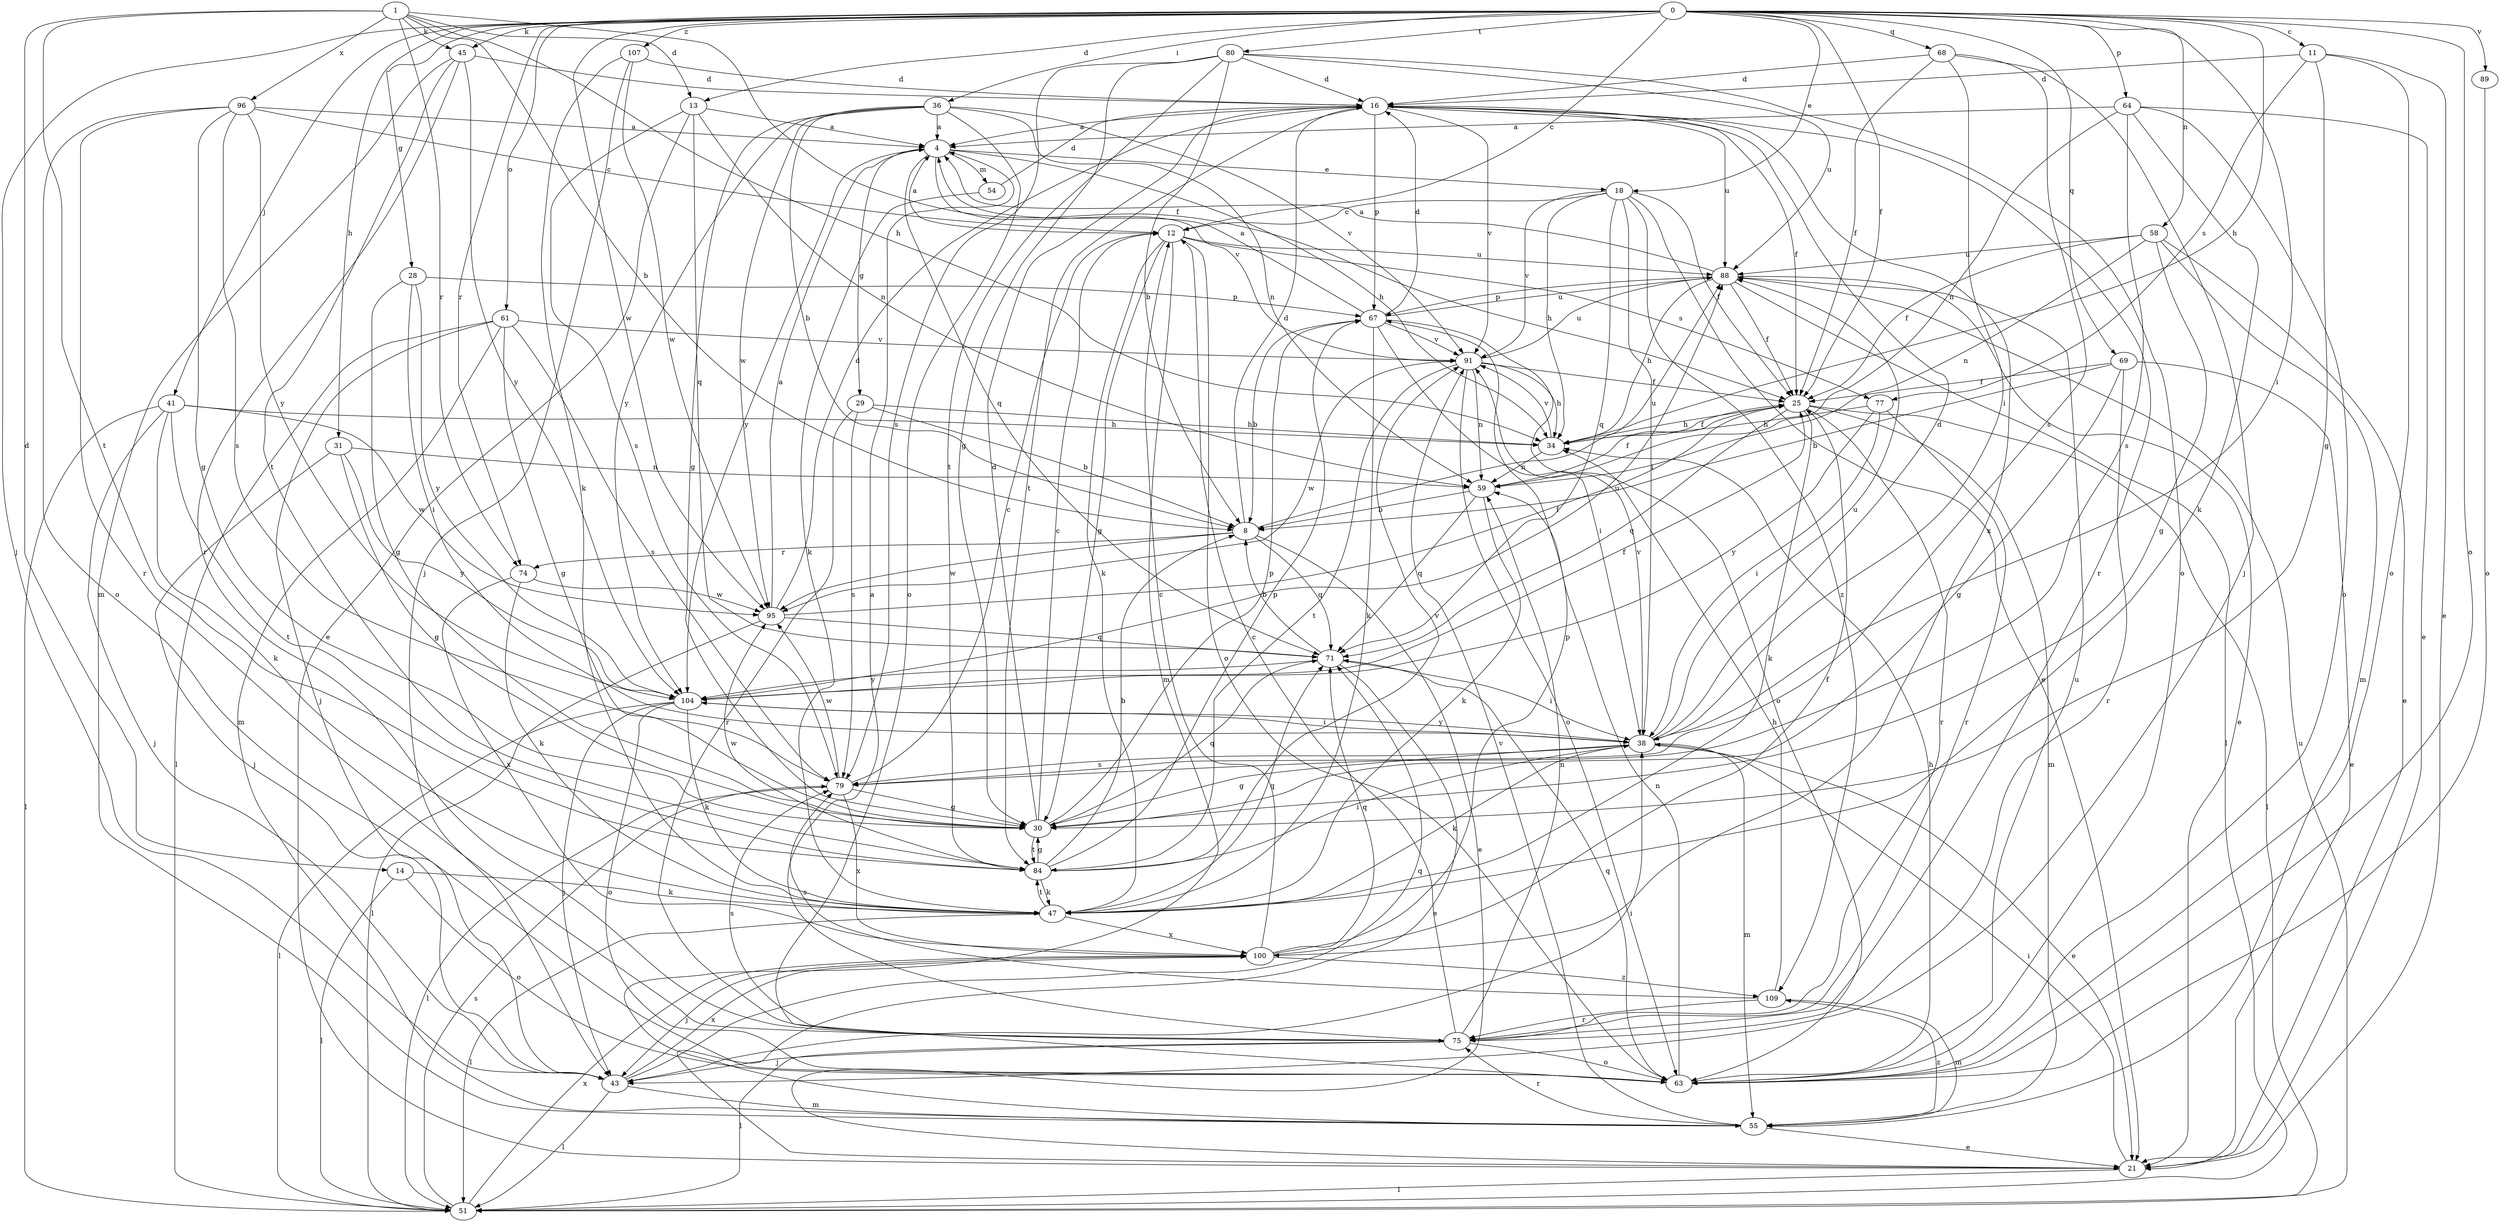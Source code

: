 strict digraph  {
0;
1;
4;
8;
11;
12;
13;
14;
16;
18;
21;
25;
28;
29;
30;
31;
34;
36;
38;
41;
43;
45;
47;
51;
54;
55;
58;
59;
61;
63;
64;
67;
68;
69;
71;
74;
75;
77;
79;
80;
84;
88;
89;
91;
95;
96;
100;
104;
107;
109;
0 -> 11  [label=c];
0 -> 12  [label=c];
0 -> 13  [label=d];
0 -> 18  [label=e];
0 -> 25  [label=f];
0 -> 28  [label=g];
0 -> 31  [label=h];
0 -> 34  [label=h];
0 -> 36  [label=i];
0 -> 38  [label=i];
0 -> 41  [label=j];
0 -> 43  [label=j];
0 -> 45  [label=k];
0 -> 58  [label=n];
0 -> 61  [label=o];
0 -> 63  [label=o];
0 -> 64  [label=p];
0 -> 68  [label=q];
0 -> 69  [label=q];
0 -> 74  [label=r];
0 -> 80  [label=t];
0 -> 89  [label=v];
0 -> 95  [label=w];
0 -> 107  [label=z];
1 -> 8  [label=b];
1 -> 13  [label=d];
1 -> 14  [label=d];
1 -> 25  [label=f];
1 -> 34  [label=h];
1 -> 45  [label=k];
1 -> 74  [label=r];
1 -> 84  [label=t];
1 -> 96  [label=x];
4 -> 18  [label=e];
4 -> 29  [label=g];
4 -> 34  [label=h];
4 -> 54  [label=m];
4 -> 71  [label=q];
4 -> 91  [label=v];
4 -> 104  [label=y];
8 -> 16  [label=d];
8 -> 21  [label=e];
8 -> 71  [label=q];
8 -> 74  [label=r];
8 -> 88  [label=u];
8 -> 95  [label=w];
11 -> 16  [label=d];
11 -> 21  [label=e];
11 -> 30  [label=g];
11 -> 63  [label=o];
11 -> 77  [label=s];
12 -> 4  [label=a];
12 -> 30  [label=g];
12 -> 47  [label=k];
12 -> 55  [label=m];
12 -> 63  [label=o];
12 -> 77  [label=s];
12 -> 88  [label=u];
13 -> 4  [label=a];
13 -> 21  [label=e];
13 -> 59  [label=n];
13 -> 71  [label=q];
13 -> 79  [label=s];
14 -> 47  [label=k];
14 -> 51  [label=l];
14 -> 63  [label=o];
16 -> 4  [label=a];
16 -> 25  [label=f];
16 -> 67  [label=p];
16 -> 75  [label=r];
16 -> 84  [label=t];
16 -> 88  [label=u];
16 -> 91  [label=v];
16 -> 100  [label=x];
18 -> 12  [label=c];
18 -> 21  [label=e];
18 -> 25  [label=f];
18 -> 34  [label=h];
18 -> 38  [label=i];
18 -> 71  [label=q];
18 -> 91  [label=v];
18 -> 109  [label=z];
21 -> 38  [label=i];
21 -> 51  [label=l];
25 -> 34  [label=h];
25 -> 47  [label=k];
25 -> 51  [label=l];
25 -> 55  [label=m];
25 -> 71  [label=q];
25 -> 75  [label=r];
28 -> 30  [label=g];
28 -> 38  [label=i];
28 -> 67  [label=p];
28 -> 104  [label=y];
29 -> 8  [label=b];
29 -> 34  [label=h];
29 -> 75  [label=r];
29 -> 79  [label=s];
30 -> 12  [label=c];
30 -> 16  [label=d];
30 -> 67  [label=p];
30 -> 71  [label=q];
30 -> 84  [label=t];
31 -> 30  [label=g];
31 -> 43  [label=j];
31 -> 59  [label=n];
31 -> 104  [label=y];
34 -> 25  [label=f];
34 -> 59  [label=n];
34 -> 91  [label=v];
36 -> 4  [label=a];
36 -> 8  [label=b];
36 -> 30  [label=g];
36 -> 59  [label=n];
36 -> 63  [label=o];
36 -> 91  [label=v];
36 -> 95  [label=w];
36 -> 104  [label=y];
38 -> 16  [label=d];
38 -> 21  [label=e];
38 -> 30  [label=g];
38 -> 47  [label=k];
38 -> 55  [label=m];
38 -> 79  [label=s];
38 -> 88  [label=u];
38 -> 91  [label=v];
38 -> 104  [label=y];
41 -> 34  [label=h];
41 -> 43  [label=j];
41 -> 47  [label=k];
41 -> 51  [label=l];
41 -> 84  [label=t];
41 -> 95  [label=w];
43 -> 38  [label=i];
43 -> 51  [label=l];
43 -> 55  [label=m];
43 -> 71  [label=q];
43 -> 100  [label=x];
45 -> 16  [label=d];
45 -> 55  [label=m];
45 -> 75  [label=r];
45 -> 84  [label=t];
45 -> 104  [label=y];
47 -> 51  [label=l];
47 -> 71  [label=q];
47 -> 84  [label=t];
47 -> 100  [label=x];
51 -> 79  [label=s];
51 -> 88  [label=u];
51 -> 100  [label=x];
54 -> 16  [label=d];
54 -> 47  [label=k];
55 -> 21  [label=e];
55 -> 75  [label=r];
55 -> 91  [label=v];
55 -> 109  [label=z];
58 -> 21  [label=e];
58 -> 25  [label=f];
58 -> 30  [label=g];
58 -> 55  [label=m];
58 -> 59  [label=n];
58 -> 88  [label=u];
59 -> 8  [label=b];
59 -> 25  [label=f];
59 -> 47  [label=k];
59 -> 71  [label=q];
61 -> 30  [label=g];
61 -> 43  [label=j];
61 -> 51  [label=l];
61 -> 55  [label=m];
61 -> 79  [label=s];
61 -> 91  [label=v];
63 -> 34  [label=h];
63 -> 59  [label=n];
63 -> 71  [label=q];
63 -> 88  [label=u];
64 -> 4  [label=a];
64 -> 21  [label=e];
64 -> 47  [label=k];
64 -> 59  [label=n];
64 -> 63  [label=o];
64 -> 79  [label=s];
67 -> 4  [label=a];
67 -> 8  [label=b];
67 -> 16  [label=d];
67 -> 38  [label=i];
67 -> 47  [label=k];
67 -> 63  [label=o];
67 -> 88  [label=u];
67 -> 91  [label=v];
68 -> 16  [label=d];
68 -> 25  [label=f];
68 -> 38  [label=i];
68 -> 43  [label=j];
68 -> 79  [label=s];
69 -> 8  [label=b];
69 -> 21  [label=e];
69 -> 25  [label=f];
69 -> 30  [label=g];
69 -> 75  [label=r];
71 -> 8  [label=b];
71 -> 21  [label=e];
71 -> 38  [label=i];
71 -> 104  [label=y];
74 -> 47  [label=k];
74 -> 95  [label=w];
74 -> 100  [label=x];
75 -> 4  [label=a];
75 -> 12  [label=c];
75 -> 43  [label=j];
75 -> 51  [label=l];
75 -> 59  [label=n];
75 -> 63  [label=o];
75 -> 79  [label=s];
77 -> 34  [label=h];
77 -> 38  [label=i];
77 -> 75  [label=r];
77 -> 104  [label=y];
79 -> 12  [label=c];
79 -> 30  [label=g];
79 -> 51  [label=l];
79 -> 95  [label=w];
79 -> 100  [label=x];
80 -> 8  [label=b];
80 -> 16  [label=d];
80 -> 30  [label=g];
80 -> 63  [label=o];
80 -> 79  [label=s];
80 -> 84  [label=t];
80 -> 88  [label=u];
84 -> 8  [label=b];
84 -> 30  [label=g];
84 -> 38  [label=i];
84 -> 47  [label=k];
84 -> 67  [label=p];
84 -> 91  [label=v];
84 -> 95  [label=w];
88 -> 4  [label=a];
88 -> 21  [label=e];
88 -> 25  [label=f];
88 -> 34  [label=h];
88 -> 51  [label=l];
88 -> 67  [label=p];
89 -> 63  [label=o];
91 -> 25  [label=f];
91 -> 34  [label=h];
91 -> 59  [label=n];
91 -> 63  [label=o];
91 -> 84  [label=t];
91 -> 88  [label=u];
91 -> 95  [label=w];
95 -> 4  [label=a];
95 -> 16  [label=d];
95 -> 25  [label=f];
95 -> 51  [label=l];
95 -> 71  [label=q];
96 -> 4  [label=a];
96 -> 12  [label=c];
96 -> 30  [label=g];
96 -> 63  [label=o];
96 -> 75  [label=r];
96 -> 79  [label=s];
96 -> 104  [label=y];
100 -> 12  [label=c];
100 -> 25  [label=f];
100 -> 43  [label=j];
100 -> 67  [label=p];
100 -> 71  [label=q];
100 -> 109  [label=z];
104 -> 25  [label=f];
104 -> 38  [label=i];
104 -> 43  [label=j];
104 -> 47  [label=k];
104 -> 51  [label=l];
104 -> 63  [label=o];
104 -> 88  [label=u];
107 -> 16  [label=d];
107 -> 43  [label=j];
107 -> 47  [label=k];
107 -> 95  [label=w];
109 -> 34  [label=h];
109 -> 55  [label=m];
109 -> 75  [label=r];
109 -> 79  [label=s];
}
